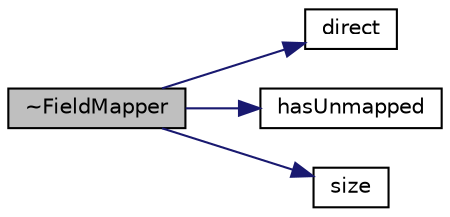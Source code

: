 digraph "~FieldMapper"
{
  bgcolor="transparent";
  edge [fontname="Helvetica",fontsize="10",labelfontname="Helvetica",labelfontsize="10"];
  node [fontname="Helvetica",fontsize="10",shape=record];
  rankdir="LR";
  Node1 [label="~FieldMapper",height=0.2,width=0.4,color="black", fillcolor="grey75", style="filled", fontcolor="black"];
  Node1 -> Node2 [color="midnightblue",fontsize="10",style="solid",fontname="Helvetica"];
  Node2 [label="direct",height=0.2,width=0.4,color="black",URL="$a00775.html#ab87945b0ee21151fbe15ae3395fd9201"];
  Node1 -> Node3 [color="midnightblue",fontsize="10",style="solid",fontname="Helvetica"];
  Node3 [label="hasUnmapped",height=0.2,width=0.4,color="black",URL="$a00775.html#a0729b8dda0b1d2c156e5325e7345e75c",tooltip="Are there unmapped values? I.e. do all size() elements get. "];
  Node1 -> Node4 [color="midnightblue",fontsize="10",style="solid",fontname="Helvetica"];
  Node4 [label="size",height=0.2,width=0.4,color="black",URL="$a00775.html#a95cbbdb8915183a54d7f6f43d03d2ad4"];
}
